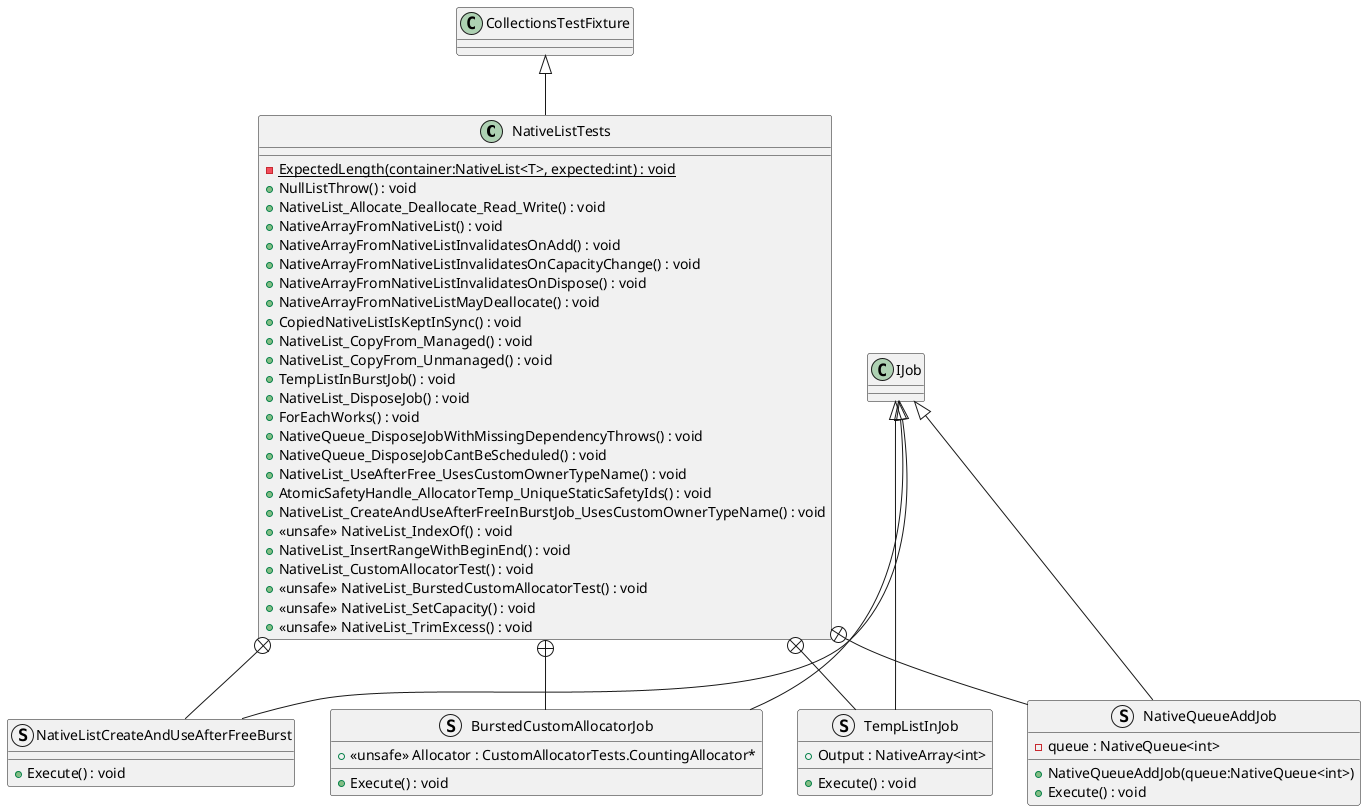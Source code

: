 @startuml
class NativeListTests {
    {static} - ExpectedLength(container:NativeList<T>, expected:int) : void
    + NullListThrow() : void
    + NativeList_Allocate_Deallocate_Read_Write() : void
    + NativeArrayFromNativeList() : void
    + NativeArrayFromNativeListInvalidatesOnAdd() : void
    + NativeArrayFromNativeListInvalidatesOnCapacityChange() : void
    + NativeArrayFromNativeListInvalidatesOnDispose() : void
    + NativeArrayFromNativeListMayDeallocate() : void
    + CopiedNativeListIsKeptInSync() : void
    + NativeList_CopyFrom_Managed() : void
    + NativeList_CopyFrom_Unmanaged() : void
    + TempListInBurstJob() : void
    + NativeList_DisposeJob() : void
    + ForEachWorks() : void
    + NativeQueue_DisposeJobWithMissingDependencyThrows() : void
    + NativeQueue_DisposeJobCantBeScheduled() : void
    + NativeList_UseAfterFree_UsesCustomOwnerTypeName() : void
    + AtomicSafetyHandle_AllocatorTemp_UniqueStaticSafetyIds() : void
    + NativeList_CreateAndUseAfterFreeInBurstJob_UsesCustomOwnerTypeName() : void
    + <<unsafe>> NativeList_IndexOf() : void
    + NativeList_InsertRangeWithBeginEnd() : void
    + NativeList_CustomAllocatorTest() : void
    + <<unsafe>> NativeList_BurstedCustomAllocatorTest() : void
    + <<unsafe>> NativeList_SetCapacity() : void
    + <<unsafe>> NativeList_TrimExcess() : void
}
struct TempListInJob {
    + Output : NativeArray<int>
    + Execute() : void
}
struct NativeQueueAddJob {
    - queue : NativeQueue<int>
    + NativeQueueAddJob(queue:NativeQueue<int>)
    + Execute() : void
}
struct NativeListCreateAndUseAfterFreeBurst {
    + Execute() : void
}
struct BurstedCustomAllocatorJob {
    + <<unsafe>> Allocator : CustomAllocatorTests.CountingAllocator*
    + Execute() : void
}
CollectionsTestFixture <|-- NativeListTests
NativeListTests +-- TempListInJob
IJob <|-- TempListInJob
NativeListTests +-- NativeQueueAddJob
IJob <|-- NativeQueueAddJob
NativeListTests +-- NativeListCreateAndUseAfterFreeBurst
IJob <|-- NativeListCreateAndUseAfterFreeBurst
NativeListTests +-- BurstedCustomAllocatorJob
IJob <|-- BurstedCustomAllocatorJob
@enduml
